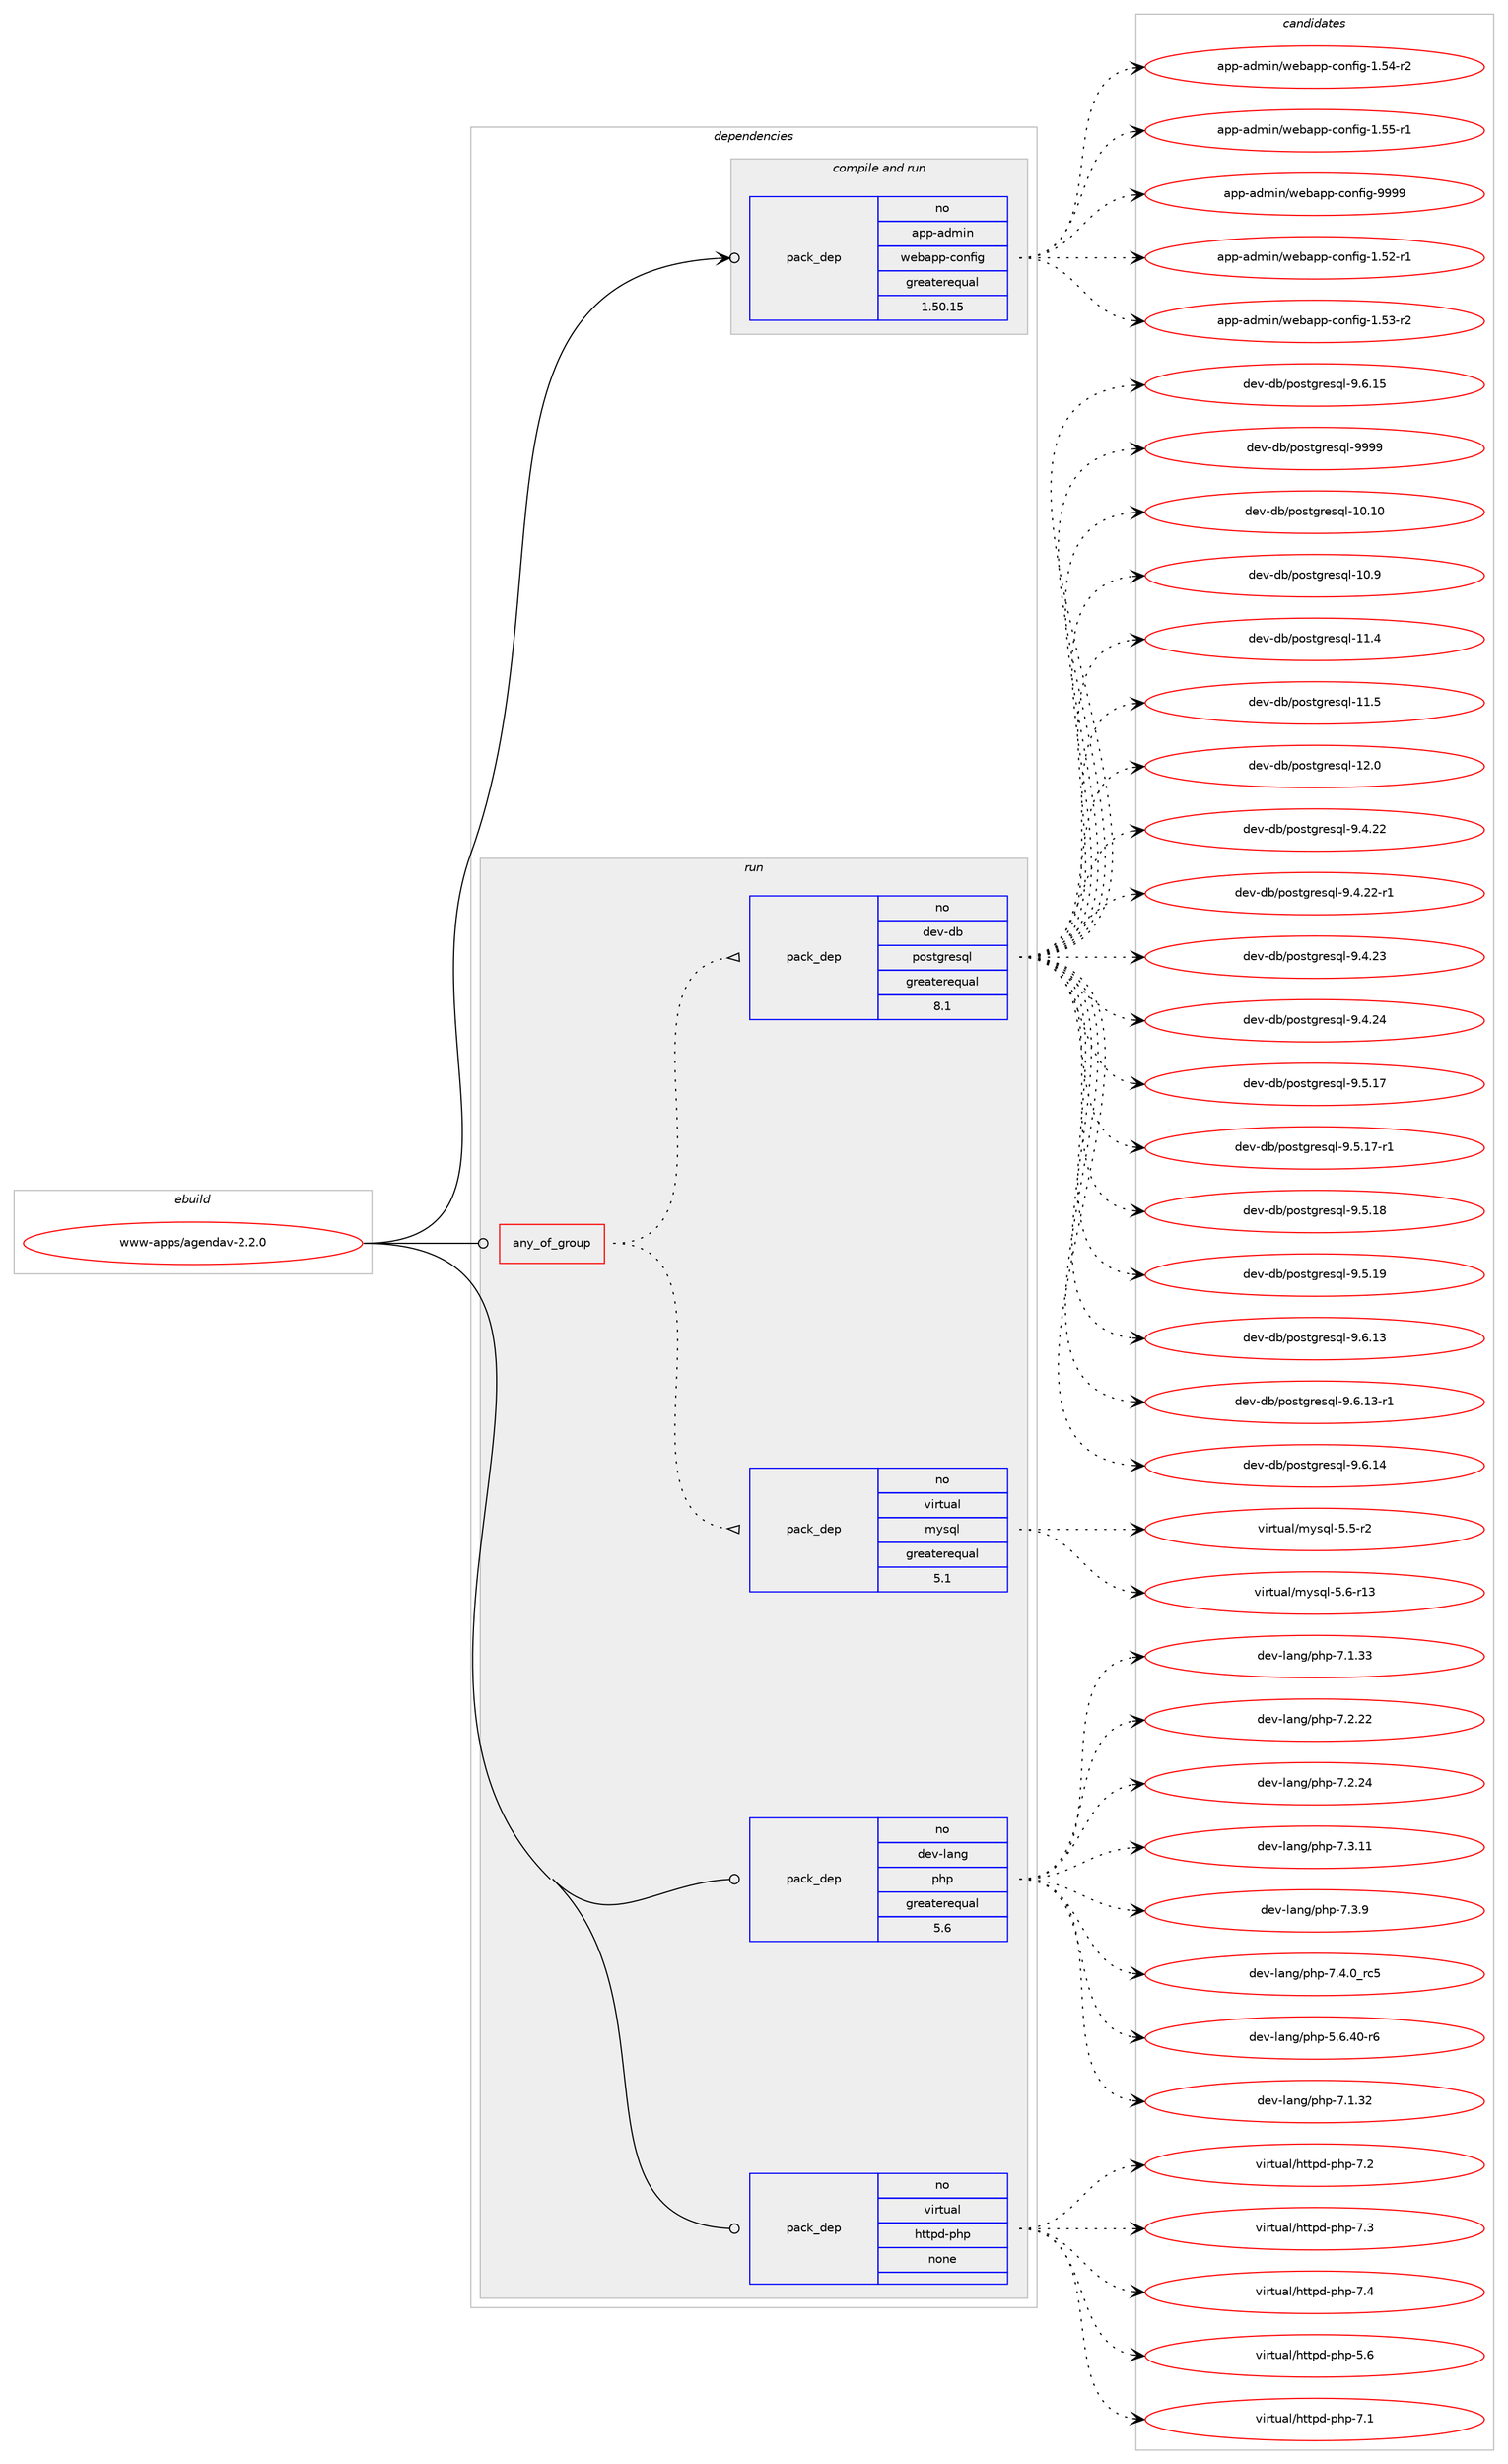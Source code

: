digraph prolog {

# *************
# Graph options
# *************

newrank=true;
concentrate=true;
compound=true;
graph [rankdir=LR,fontname=Helvetica,fontsize=10,ranksep=1.5];#, ranksep=2.5, nodesep=0.2];
edge  [arrowhead=vee];
node  [fontname=Helvetica,fontsize=10];

# **********
# The ebuild
# **********

subgraph cluster_leftcol {
color=gray;
rank=same;
label=<<i>ebuild</i>>;
id [label="www-apps/agendav-2.2.0", color=red, width=4, href="../www-apps/agendav-2.2.0.svg"];
}

# ****************
# The dependencies
# ****************

subgraph cluster_midcol {
color=gray;
label=<<i>dependencies</i>>;
subgraph cluster_compile {
fillcolor="#eeeeee";
style=filled;
label=<<i>compile</i>>;
}
subgraph cluster_compileandrun {
fillcolor="#eeeeee";
style=filled;
label=<<i>compile and run</i>>;
subgraph pack670316 {
dependency903170 [label=<<TABLE BORDER="0" CELLBORDER="1" CELLSPACING="0" CELLPADDING="4" WIDTH="220"><TR><TD ROWSPAN="6" CELLPADDING="30">pack_dep</TD></TR><TR><TD WIDTH="110">no</TD></TR><TR><TD>app-admin</TD></TR><TR><TD>webapp-config</TD></TR><TR><TD>greaterequal</TD></TR><TR><TD>1.50.15</TD></TR></TABLE>>, shape=none, color=blue];
}
id:e -> dependency903170:w [weight=20,style="solid",arrowhead="odotvee"];
}
subgraph cluster_run {
fillcolor="#eeeeee";
style=filled;
label=<<i>run</i>>;
subgraph any15669 {
dependency903171 [label=<<TABLE BORDER="0" CELLBORDER="1" CELLSPACING="0" CELLPADDING="4"><TR><TD CELLPADDING="10">any_of_group</TD></TR></TABLE>>, shape=none, color=red];subgraph pack670317 {
dependency903172 [label=<<TABLE BORDER="0" CELLBORDER="1" CELLSPACING="0" CELLPADDING="4" WIDTH="220"><TR><TD ROWSPAN="6" CELLPADDING="30">pack_dep</TD></TR><TR><TD WIDTH="110">no</TD></TR><TR><TD>virtual</TD></TR><TR><TD>mysql</TD></TR><TR><TD>greaterequal</TD></TR><TR><TD>5.1</TD></TR></TABLE>>, shape=none, color=blue];
}
dependency903171:e -> dependency903172:w [weight=20,style="dotted",arrowhead="oinv"];
subgraph pack670318 {
dependency903173 [label=<<TABLE BORDER="0" CELLBORDER="1" CELLSPACING="0" CELLPADDING="4" WIDTH="220"><TR><TD ROWSPAN="6" CELLPADDING="30">pack_dep</TD></TR><TR><TD WIDTH="110">no</TD></TR><TR><TD>dev-db</TD></TR><TR><TD>postgresql</TD></TR><TR><TD>greaterequal</TD></TR><TR><TD>8.1</TD></TR></TABLE>>, shape=none, color=blue];
}
dependency903171:e -> dependency903173:w [weight=20,style="dotted",arrowhead="oinv"];
}
id:e -> dependency903171:w [weight=20,style="solid",arrowhead="odot"];
subgraph pack670319 {
dependency903174 [label=<<TABLE BORDER="0" CELLBORDER="1" CELLSPACING="0" CELLPADDING="4" WIDTH="220"><TR><TD ROWSPAN="6" CELLPADDING="30">pack_dep</TD></TR><TR><TD WIDTH="110">no</TD></TR><TR><TD>dev-lang</TD></TR><TR><TD>php</TD></TR><TR><TD>greaterequal</TD></TR><TR><TD>5.6</TD></TR></TABLE>>, shape=none, color=blue];
}
id:e -> dependency903174:w [weight=20,style="solid",arrowhead="odot"];
subgraph pack670320 {
dependency903175 [label=<<TABLE BORDER="0" CELLBORDER="1" CELLSPACING="0" CELLPADDING="4" WIDTH="220"><TR><TD ROWSPAN="6" CELLPADDING="30">pack_dep</TD></TR><TR><TD WIDTH="110">no</TD></TR><TR><TD>virtual</TD></TR><TR><TD>httpd-php</TD></TR><TR><TD>none</TD></TR><TR><TD></TD></TR></TABLE>>, shape=none, color=blue];
}
id:e -> dependency903175:w [weight=20,style="solid",arrowhead="odot"];
}
}

# **************
# The candidates
# **************

subgraph cluster_choices {
rank=same;
color=gray;
label=<<i>candidates</i>>;

subgraph choice670316 {
color=black;
nodesep=1;
choice971121124597100109105110471191019897112112459911111010210510345494653504511449 [label="app-admin/webapp-config-1.52-r1", color=red, width=4,href="../app-admin/webapp-config-1.52-r1.svg"];
choice971121124597100109105110471191019897112112459911111010210510345494653514511450 [label="app-admin/webapp-config-1.53-r2", color=red, width=4,href="../app-admin/webapp-config-1.53-r2.svg"];
choice971121124597100109105110471191019897112112459911111010210510345494653524511450 [label="app-admin/webapp-config-1.54-r2", color=red, width=4,href="../app-admin/webapp-config-1.54-r2.svg"];
choice971121124597100109105110471191019897112112459911111010210510345494653534511449 [label="app-admin/webapp-config-1.55-r1", color=red, width=4,href="../app-admin/webapp-config-1.55-r1.svg"];
choice97112112459710010910511047119101989711211245991111101021051034557575757 [label="app-admin/webapp-config-9999", color=red, width=4,href="../app-admin/webapp-config-9999.svg"];
dependency903170:e -> choice971121124597100109105110471191019897112112459911111010210510345494653504511449:w [style=dotted,weight="100"];
dependency903170:e -> choice971121124597100109105110471191019897112112459911111010210510345494653514511450:w [style=dotted,weight="100"];
dependency903170:e -> choice971121124597100109105110471191019897112112459911111010210510345494653524511450:w [style=dotted,weight="100"];
dependency903170:e -> choice971121124597100109105110471191019897112112459911111010210510345494653534511449:w [style=dotted,weight="100"];
dependency903170:e -> choice97112112459710010910511047119101989711211245991111101021051034557575757:w [style=dotted,weight="100"];
}
subgraph choice670317 {
color=black;
nodesep=1;
choice1181051141161179710847109121115113108455346534511450 [label="virtual/mysql-5.5-r2", color=red, width=4,href="../virtual/mysql-5.5-r2.svg"];
choice118105114116117971084710912111511310845534654451144951 [label="virtual/mysql-5.6-r13", color=red, width=4,href="../virtual/mysql-5.6-r13.svg"];
dependency903172:e -> choice1181051141161179710847109121115113108455346534511450:w [style=dotted,weight="100"];
dependency903172:e -> choice118105114116117971084710912111511310845534654451144951:w [style=dotted,weight="100"];
}
subgraph choice670318 {
color=black;
nodesep=1;
choice100101118451009847112111115116103114101115113108454948464948 [label="dev-db/postgresql-10.10", color=red, width=4,href="../dev-db/postgresql-10.10.svg"];
choice1001011184510098471121111151161031141011151131084549484657 [label="dev-db/postgresql-10.9", color=red, width=4,href="../dev-db/postgresql-10.9.svg"];
choice1001011184510098471121111151161031141011151131084549494652 [label="dev-db/postgresql-11.4", color=red, width=4,href="../dev-db/postgresql-11.4.svg"];
choice1001011184510098471121111151161031141011151131084549494653 [label="dev-db/postgresql-11.5", color=red, width=4,href="../dev-db/postgresql-11.5.svg"];
choice1001011184510098471121111151161031141011151131084549504648 [label="dev-db/postgresql-12.0", color=red, width=4,href="../dev-db/postgresql-12.0.svg"];
choice10010111845100984711211111511610311410111511310845574652465050 [label="dev-db/postgresql-9.4.22", color=red, width=4,href="../dev-db/postgresql-9.4.22.svg"];
choice100101118451009847112111115116103114101115113108455746524650504511449 [label="dev-db/postgresql-9.4.22-r1", color=red, width=4,href="../dev-db/postgresql-9.4.22-r1.svg"];
choice10010111845100984711211111511610311410111511310845574652465051 [label="dev-db/postgresql-9.4.23", color=red, width=4,href="../dev-db/postgresql-9.4.23.svg"];
choice10010111845100984711211111511610311410111511310845574652465052 [label="dev-db/postgresql-9.4.24", color=red, width=4,href="../dev-db/postgresql-9.4.24.svg"];
choice10010111845100984711211111511610311410111511310845574653464955 [label="dev-db/postgresql-9.5.17", color=red, width=4,href="../dev-db/postgresql-9.5.17.svg"];
choice100101118451009847112111115116103114101115113108455746534649554511449 [label="dev-db/postgresql-9.5.17-r1", color=red, width=4,href="../dev-db/postgresql-9.5.17-r1.svg"];
choice10010111845100984711211111511610311410111511310845574653464956 [label="dev-db/postgresql-9.5.18", color=red, width=4,href="../dev-db/postgresql-9.5.18.svg"];
choice10010111845100984711211111511610311410111511310845574653464957 [label="dev-db/postgresql-9.5.19", color=red, width=4,href="../dev-db/postgresql-9.5.19.svg"];
choice10010111845100984711211111511610311410111511310845574654464951 [label="dev-db/postgresql-9.6.13", color=red, width=4,href="../dev-db/postgresql-9.6.13.svg"];
choice100101118451009847112111115116103114101115113108455746544649514511449 [label="dev-db/postgresql-9.6.13-r1", color=red, width=4,href="../dev-db/postgresql-9.6.13-r1.svg"];
choice10010111845100984711211111511610311410111511310845574654464952 [label="dev-db/postgresql-9.6.14", color=red, width=4,href="../dev-db/postgresql-9.6.14.svg"];
choice10010111845100984711211111511610311410111511310845574654464953 [label="dev-db/postgresql-9.6.15", color=red, width=4,href="../dev-db/postgresql-9.6.15.svg"];
choice1001011184510098471121111151161031141011151131084557575757 [label="dev-db/postgresql-9999", color=red, width=4,href="../dev-db/postgresql-9999.svg"];
dependency903173:e -> choice100101118451009847112111115116103114101115113108454948464948:w [style=dotted,weight="100"];
dependency903173:e -> choice1001011184510098471121111151161031141011151131084549484657:w [style=dotted,weight="100"];
dependency903173:e -> choice1001011184510098471121111151161031141011151131084549494652:w [style=dotted,weight="100"];
dependency903173:e -> choice1001011184510098471121111151161031141011151131084549494653:w [style=dotted,weight="100"];
dependency903173:e -> choice1001011184510098471121111151161031141011151131084549504648:w [style=dotted,weight="100"];
dependency903173:e -> choice10010111845100984711211111511610311410111511310845574652465050:w [style=dotted,weight="100"];
dependency903173:e -> choice100101118451009847112111115116103114101115113108455746524650504511449:w [style=dotted,weight="100"];
dependency903173:e -> choice10010111845100984711211111511610311410111511310845574652465051:w [style=dotted,weight="100"];
dependency903173:e -> choice10010111845100984711211111511610311410111511310845574652465052:w [style=dotted,weight="100"];
dependency903173:e -> choice10010111845100984711211111511610311410111511310845574653464955:w [style=dotted,weight="100"];
dependency903173:e -> choice100101118451009847112111115116103114101115113108455746534649554511449:w [style=dotted,weight="100"];
dependency903173:e -> choice10010111845100984711211111511610311410111511310845574653464956:w [style=dotted,weight="100"];
dependency903173:e -> choice10010111845100984711211111511610311410111511310845574653464957:w [style=dotted,weight="100"];
dependency903173:e -> choice10010111845100984711211111511610311410111511310845574654464951:w [style=dotted,weight="100"];
dependency903173:e -> choice100101118451009847112111115116103114101115113108455746544649514511449:w [style=dotted,weight="100"];
dependency903173:e -> choice10010111845100984711211111511610311410111511310845574654464952:w [style=dotted,weight="100"];
dependency903173:e -> choice10010111845100984711211111511610311410111511310845574654464953:w [style=dotted,weight="100"];
dependency903173:e -> choice1001011184510098471121111151161031141011151131084557575757:w [style=dotted,weight="100"];
}
subgraph choice670319 {
color=black;
nodesep=1;
choice100101118451089711010347112104112455346544652484511454 [label="dev-lang/php-5.6.40-r6", color=red, width=4,href="../dev-lang/php-5.6.40-r6.svg"];
choice10010111845108971101034711210411245554649465150 [label="dev-lang/php-7.1.32", color=red, width=4,href="../dev-lang/php-7.1.32.svg"];
choice10010111845108971101034711210411245554649465151 [label="dev-lang/php-7.1.33", color=red, width=4,href="../dev-lang/php-7.1.33.svg"];
choice10010111845108971101034711210411245554650465050 [label="dev-lang/php-7.2.22", color=red, width=4,href="../dev-lang/php-7.2.22.svg"];
choice10010111845108971101034711210411245554650465052 [label="dev-lang/php-7.2.24", color=red, width=4,href="../dev-lang/php-7.2.24.svg"];
choice10010111845108971101034711210411245554651464949 [label="dev-lang/php-7.3.11", color=red, width=4,href="../dev-lang/php-7.3.11.svg"];
choice100101118451089711010347112104112455546514657 [label="dev-lang/php-7.3.9", color=red, width=4,href="../dev-lang/php-7.3.9.svg"];
choice100101118451089711010347112104112455546524648951149953 [label="dev-lang/php-7.4.0_rc5", color=red, width=4,href="../dev-lang/php-7.4.0_rc5.svg"];
dependency903174:e -> choice100101118451089711010347112104112455346544652484511454:w [style=dotted,weight="100"];
dependency903174:e -> choice10010111845108971101034711210411245554649465150:w [style=dotted,weight="100"];
dependency903174:e -> choice10010111845108971101034711210411245554649465151:w [style=dotted,weight="100"];
dependency903174:e -> choice10010111845108971101034711210411245554650465050:w [style=dotted,weight="100"];
dependency903174:e -> choice10010111845108971101034711210411245554650465052:w [style=dotted,weight="100"];
dependency903174:e -> choice10010111845108971101034711210411245554651464949:w [style=dotted,weight="100"];
dependency903174:e -> choice100101118451089711010347112104112455546514657:w [style=dotted,weight="100"];
dependency903174:e -> choice100101118451089711010347112104112455546524648951149953:w [style=dotted,weight="100"];
}
subgraph choice670320 {
color=black;
nodesep=1;
choice11810511411611797108471041161161121004511210411245534654 [label="virtual/httpd-php-5.6", color=red, width=4,href="../virtual/httpd-php-5.6.svg"];
choice11810511411611797108471041161161121004511210411245554649 [label="virtual/httpd-php-7.1", color=red, width=4,href="../virtual/httpd-php-7.1.svg"];
choice11810511411611797108471041161161121004511210411245554650 [label="virtual/httpd-php-7.2", color=red, width=4,href="../virtual/httpd-php-7.2.svg"];
choice11810511411611797108471041161161121004511210411245554651 [label="virtual/httpd-php-7.3", color=red, width=4,href="../virtual/httpd-php-7.3.svg"];
choice11810511411611797108471041161161121004511210411245554652 [label="virtual/httpd-php-7.4", color=red, width=4,href="../virtual/httpd-php-7.4.svg"];
dependency903175:e -> choice11810511411611797108471041161161121004511210411245534654:w [style=dotted,weight="100"];
dependency903175:e -> choice11810511411611797108471041161161121004511210411245554649:w [style=dotted,weight="100"];
dependency903175:e -> choice11810511411611797108471041161161121004511210411245554650:w [style=dotted,weight="100"];
dependency903175:e -> choice11810511411611797108471041161161121004511210411245554651:w [style=dotted,weight="100"];
dependency903175:e -> choice11810511411611797108471041161161121004511210411245554652:w [style=dotted,weight="100"];
}
}

}
